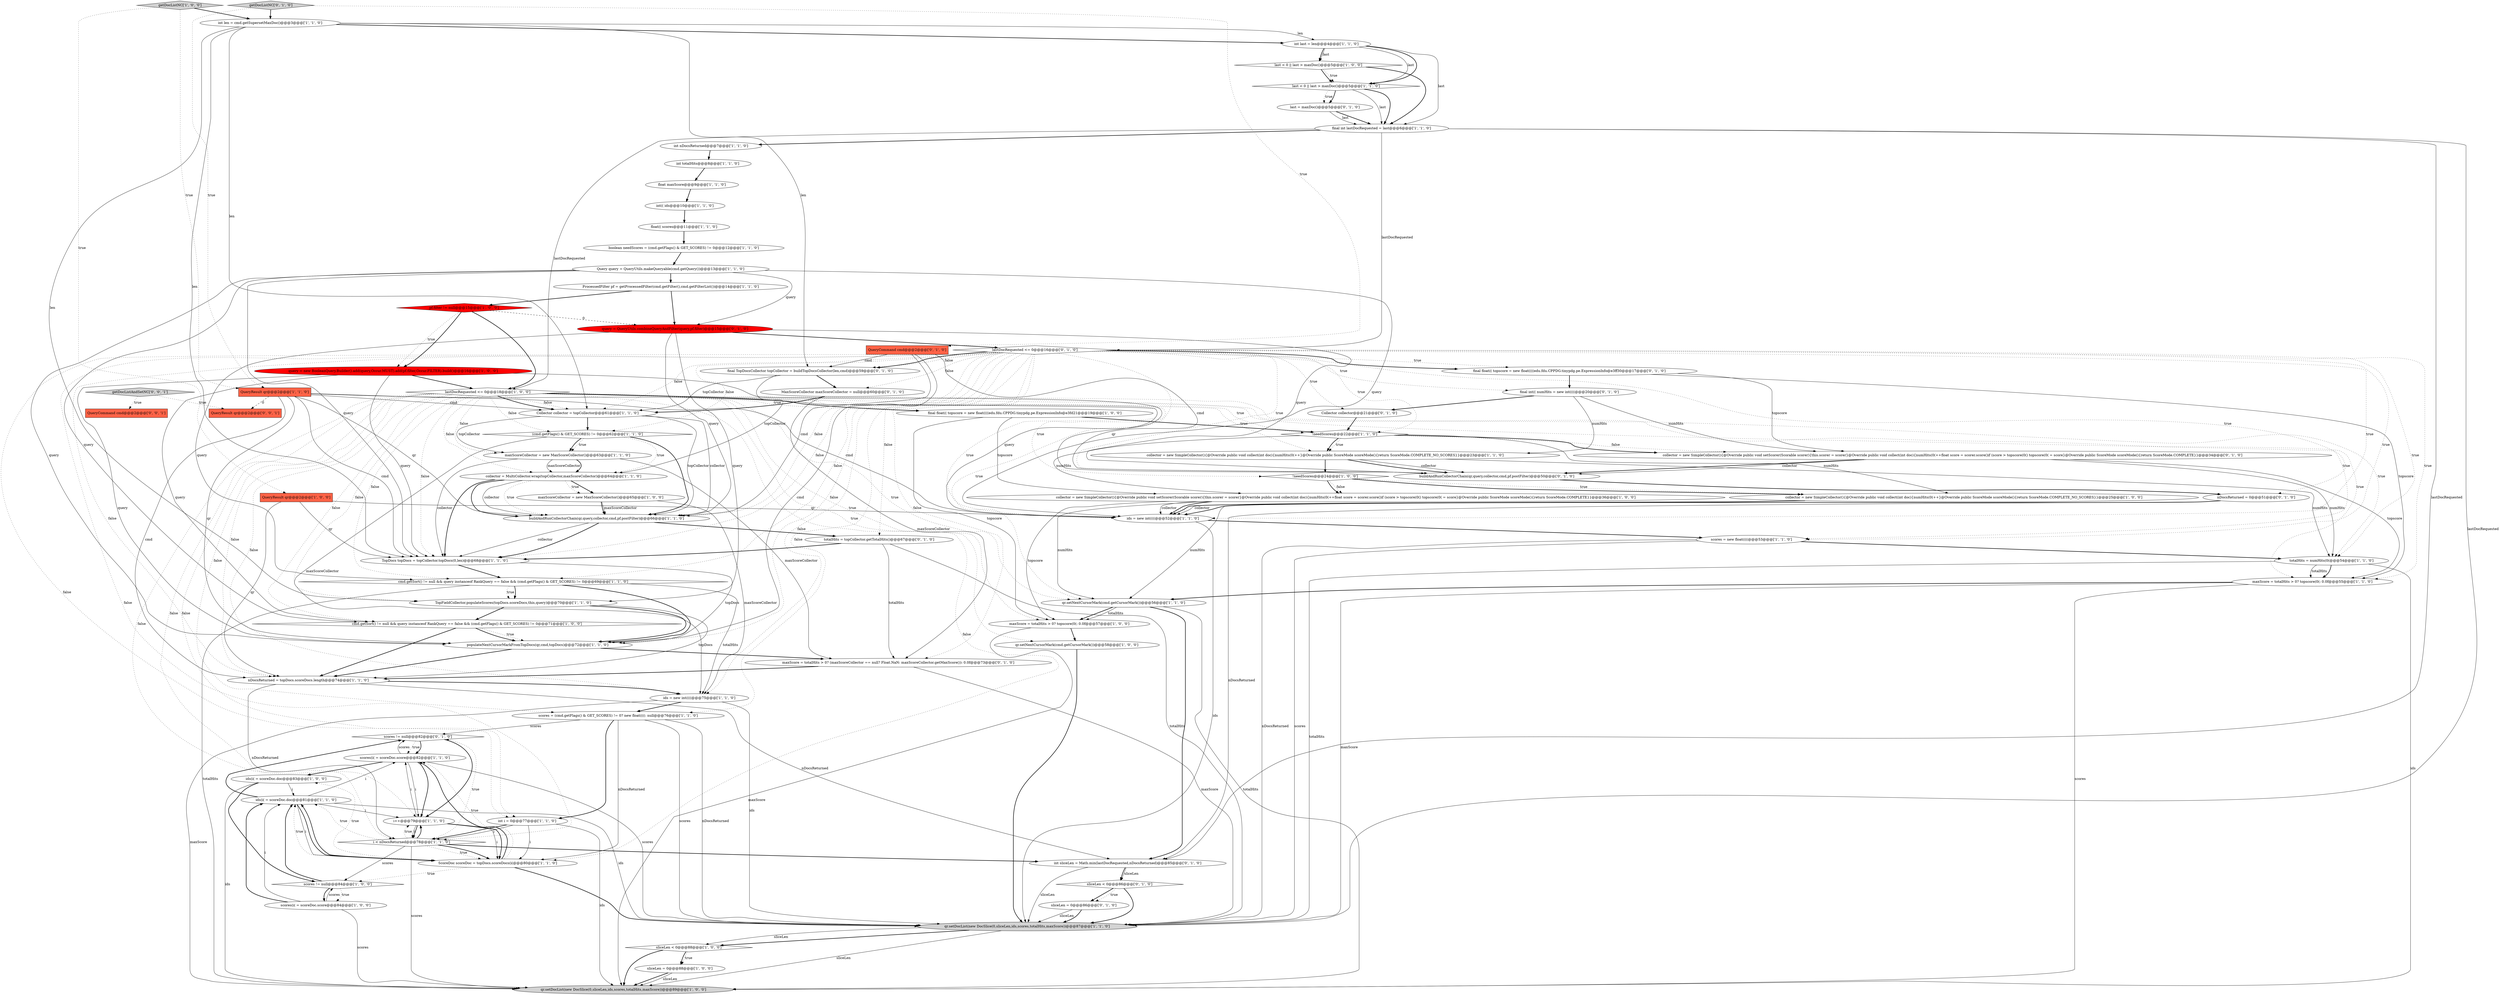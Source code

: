 digraph {
37 [style = filled, label = "pf.filter != null@@@15@@@['1', '0', '0']", fillcolor = red, shape = diamond image = "AAA1AAABBB1BBB"];
17 [style = filled, label = "scores = new float((((@@@53@@@['1', '1', '0']", fillcolor = white, shape = ellipse image = "AAA0AAABBB1BBB"];
12 [style = filled, label = "int nDocsReturned@@@7@@@['1', '1', '0']", fillcolor = white, shape = ellipse image = "AAA0AAABBB1BBB"];
31 [style = filled, label = "scores(i( = scoreDoc.score@@@84@@@['1', '0', '0']", fillcolor = white, shape = ellipse image = "AAA0AAABBB1BBB"];
30 [style = filled, label = "last < 0 || last > maxDoc()@@@5@@@['1', '1', '0']", fillcolor = white, shape = diamond image = "AAA0AAABBB1BBB"];
10 [style = filled, label = "maxScore = totalHits > 0? topscore(0(: 0.0f@@@55@@@['1', '1', '0']", fillcolor = white, shape = ellipse image = "AAA0AAABBB1BBB"];
14 [style = filled, label = "cmd.getSort() != null && query instanceof RankQuery == false && (cmd.getFlags() & GET_SCORES) != 0@@@71@@@['1', '0', '0']", fillcolor = white, shape = diamond image = "AAA0AAABBB1BBB"];
42 [style = filled, label = "cmd.getSort() != null && query instanceof RankQuery == false && (cmd.getFlags() & GET_SCORES) != 0@@@69@@@['1', '1', '0']", fillcolor = white, shape = diamond image = "AAA0AAABBB1BBB"];
7 [style = filled, label = "ids(i( = scoreDoc.doc@@@81@@@['1', '1', '0']", fillcolor = white, shape = ellipse image = "AAA0AAABBB1BBB"];
58 [style = filled, label = "int len = cmd.getSupersetMaxDoc()@@@3@@@['1', '1', '0']", fillcolor = white, shape = ellipse image = "AAA0AAABBB1BBB"];
39 [style = filled, label = "getDocListNC['1', '0', '0']", fillcolor = lightgray, shape = diamond image = "AAA0AAABBB1BBB"];
74 [style = filled, label = "lastDocRequested <= 0@@@16@@@['0', '1', '0']", fillcolor = white, shape = diamond image = "AAA0AAABBB2BBB"];
78 [style = filled, label = "QueryCommand cmd@@@2@@@['0', '0', '1']", fillcolor = tomato, shape = box image = "AAA0AAABBB3BBB"];
50 [style = filled, label = "lastDocRequested <= 0@@@18@@@['1', '0', '0']", fillcolor = white, shape = diamond image = "AAA0AAABBB1BBB"];
54 [style = filled, label = "int last = len@@@4@@@['1', '1', '0']", fillcolor = white, shape = ellipse image = "AAA0AAABBB1BBB"];
18 [style = filled, label = "ids = new int((((@@@75@@@['1', '1', '0']", fillcolor = white, shape = ellipse image = "AAA0AAABBB1BBB"];
8 [style = filled, label = "ids = new int((((@@@52@@@['1', '1', '0']", fillcolor = white, shape = ellipse image = "AAA0AAABBB1BBB"];
59 [style = filled, label = "maxScore = totalHits > 0? (maxScoreCollector == null? Float.NaN: maxScoreCollector.getMaxScore()): 0.0f@@@73@@@['0', '1', '0']", fillcolor = white, shape = ellipse image = "AAA0AAABBB2BBB"];
22 [style = filled, label = "collector = new SimpleCollector(){@Override public void setScorer(Scorable scorer){this.scorer = scorer}@Override public void collect(int doc){numHits(0(++float score = scorer.score()if (score > topscore(0() topscore(0( = score}@Override public ScoreMode scoreMode(){return ScoreMode.COMPLETE}}@@@36@@@['1', '0', '0']", fillcolor = white, shape = ellipse image = "AAA0AAABBB1BBB"];
35 [style = filled, label = "float maxScore@@@9@@@['1', '1', '0']", fillcolor = white, shape = ellipse image = "AAA0AAABBB1BBB"];
65 [style = filled, label = "QueryCommand cmd@@@2@@@['0', '1', '0']", fillcolor = tomato, shape = box image = "AAA0AAABBB2BBB"];
64 [style = filled, label = "scores != null@@@82@@@['0', '1', '0']", fillcolor = white, shape = diamond image = "AAA0AAABBB2BBB"];
19 [style = filled, label = "!needScores@@@22@@@['1', '1', '0']", fillcolor = white, shape = diamond image = "AAA0AAABBB1BBB"];
71 [style = filled, label = "getDocListNC['0', '1', '0']", fillcolor = lightgray, shape = diamond image = "AAA0AAABBB2BBB"];
0 [style = filled, label = "QueryResult qr@@@2@@@['1', '0', '0']", fillcolor = tomato, shape = box image = "AAA0AAABBB1BBB"];
56 [style = filled, label = "sliceLen < 0@@@88@@@['1', '0', '0']", fillcolor = white, shape = diamond image = "AAA0AAABBB1BBB"];
9 [style = filled, label = "query = new BooleanQuery.Builder().add(query,Occur.MUST).add(pf.filter,Occur.FILTER).build()@@@16@@@['1', '0', '0']", fillcolor = red, shape = ellipse image = "AAA1AAABBB1BBB"];
11 [style = filled, label = "populateNextCursorMarkFromTopDocs(qr,cmd,topDocs)@@@72@@@['1', '1', '0']", fillcolor = white, shape = ellipse image = "AAA0AAABBB1BBB"];
34 [style = filled, label = "buildAndRunCollectorChain(qr,query,collector,cmd,pf.postFilter)@@@66@@@['1', '1', '0']", fillcolor = white, shape = ellipse image = "AAA0AAABBB1BBB"];
44 [style = filled, label = "Query query = QueryUtils.makeQueryable(cmd.getQuery())@@@13@@@['1', '1', '0']", fillcolor = white, shape = ellipse image = "AAA0AAABBB1BBB"];
49 [style = filled, label = "qr.setNextCursorMark(cmd.getCursorMark())@@@58@@@['1', '0', '0']", fillcolor = white, shape = ellipse image = "AAA0AAABBB1BBB"];
67 [style = filled, label = "MaxScoreCollector maxScoreCollector = null@@@60@@@['0', '1', '0']", fillcolor = white, shape = ellipse image = "AAA0AAABBB2BBB"];
72 [style = filled, label = "final TopDocsCollector topCollector = buildTopDocsCollector(len,cmd)@@@59@@@['0', '1', '0']", fillcolor = white, shape = ellipse image = "AAA0AAABBB2BBB"];
13 [style = filled, label = "scores = (cmd.getFlags() & GET_SCORES) != 0? new float((((: null@@@76@@@['1', '1', '0']", fillcolor = white, shape = ellipse image = "AAA0AAABBB1BBB"];
20 [style = filled, label = "nDocsReturned = topDocs.scoreDocs.length@@@74@@@['1', '1', '0']", fillcolor = white, shape = ellipse image = "AAA0AAABBB1BBB"];
43 [style = filled, label = "collector = MultiCollector.wrap(topCollector,maxScoreCollector)@@@64@@@['1', '1', '0']", fillcolor = white, shape = ellipse image = "AAA0AAABBB1BBB"];
53 [style = filled, label = "maxScoreCollector = new MaxScoreCollector()@@@65@@@['1', '0', '0']", fillcolor = white, shape = ellipse image = "AAA0AAABBB1BBB"];
55 [style = filled, label = "qr.setDocList(new DocSlice(0,sliceLen,ids,scores,totalHits,maxScore))@@@89@@@['1', '0', '0']", fillcolor = lightgray, shape = ellipse image = "AAA0AAABBB1BBB"];
24 [style = filled, label = "scores(i( = scoreDoc.score@@@82@@@['1', '1', '0']", fillcolor = white, shape = ellipse image = "AAA0AAABBB1BBB"];
57 [style = filled, label = "Collector collector = topCollector@@@61@@@['1', '1', '0']", fillcolor = white, shape = ellipse image = "AAA0AAABBB1BBB"];
60 [style = filled, label = "Collector collector@@@21@@@['0', '1', '0']", fillcolor = white, shape = ellipse image = "AAA0AAABBB2BBB"];
32 [style = filled, label = "qr.setNextCursorMark(cmd.getCursorMark())@@@56@@@['1', '1', '0']", fillcolor = white, shape = ellipse image = "AAA0AAABBB1BBB"];
29 [style = filled, label = "(cmd.getFlags() & GET_SCORES) != 0@@@62@@@['1', '1', '0']", fillcolor = white, shape = diamond image = "AAA0AAABBB1BBB"];
36 [style = filled, label = "ScoreDoc scoreDoc = topDocs.scoreDocs(i(@@@80@@@['1', '1', '0']", fillcolor = white, shape = ellipse image = "AAA0AAABBB1BBB"];
15 [style = filled, label = "collector = new SimpleCollector(){@Override public void collect(int doc){numHits(0(++}@Override public ScoreMode scoreMode(){return ScoreMode.COMPLETE_NO_SCORES}}@@@25@@@['1', '0', '0']", fillcolor = white, shape = ellipse image = "AAA0AAABBB1BBB"];
27 [style = filled, label = "sliceLen = 0@@@88@@@['1', '0', '0']", fillcolor = white, shape = ellipse image = "AAA0AAABBB1BBB"];
69 [style = filled, label = "final int(( numHits = new int((((@@@20@@@['0', '1', '0']", fillcolor = white, shape = ellipse image = "AAA0AAABBB2BBB"];
46 [style = filled, label = "int totalHits@@@8@@@['1', '1', '0']", fillcolor = white, shape = ellipse image = "AAA0AAABBB1BBB"];
41 [style = filled, label = "maxScoreCollector = new MaxScoreCollector()@@@63@@@['1', '1', '0']", fillcolor = white, shape = ellipse image = "AAA0AAABBB1BBB"];
6 [style = filled, label = "ProcessedFilter pf = getProcessedFilter(cmd.getFilter(),cmd.getFilterList())@@@14@@@['1', '1', '0']", fillcolor = white, shape = ellipse image = "AAA0AAABBB1BBB"];
40 [style = filled, label = "final int lastDocRequested = last@@@6@@@['1', '1', '0']", fillcolor = white, shape = ellipse image = "AAA0AAABBB1BBB"];
26 [style = filled, label = "int(( ids@@@10@@@['1', '1', '0']", fillcolor = white, shape = ellipse image = "AAA0AAABBB1BBB"];
45 [style = filled, label = "scores != null@@@84@@@['1', '0', '0']", fillcolor = white, shape = diamond image = "AAA0AAABBB1BBB"];
5 [style = filled, label = "i++@@@79@@@['1', '1', '0']", fillcolor = white, shape = ellipse image = "AAA0AAABBB1BBB"];
2 [style = filled, label = "!needScores@@@24@@@['1', '0', '0']", fillcolor = white, shape = diamond image = "AAA0AAABBB1BBB"];
73 [style = filled, label = "nDocsReturned = 0@@@51@@@['0', '1', '0']", fillcolor = white, shape = ellipse image = "AAA0AAABBB2BBB"];
25 [style = filled, label = "TopFieldCollector.populateScores(topDocs.scoreDocs,this,query)@@@70@@@['1', '1', '0']", fillcolor = white, shape = ellipse image = "AAA0AAABBB1BBB"];
33 [style = filled, label = "TopDocs topDocs = topCollector.topDocs(0,len)@@@68@@@['1', '1', '0']", fillcolor = white, shape = ellipse image = "AAA0AAABBB1BBB"];
68 [style = filled, label = "final float(( topscore = new float((((edu.fdu.CPPDG.tinypdg.pe.ExpressionInfo@e3ff30@@@17@@@['0', '1', '0']", fillcolor = white, shape = ellipse image = "AAA0AAABBB2BBB"];
66 [style = filled, label = "collector = new SimpleCollector(){@Override public void setScorer(Scorable scorer){this.scorer = scorer}@Override public void collect(int doc){numHits(0(++float score = scorer.score()if (score > topscore(0() topscore(0( = score}@Override public ScoreMode scoreMode(){return ScoreMode.COMPLETE}}@@@34@@@['0', '1', '0']", fillcolor = white, shape = ellipse image = "AAA0AAABBB2BBB"];
23 [style = filled, label = "boolean needScores = (cmd.getFlags() & GET_SCORES) != 0@@@12@@@['1', '1', '0']", fillcolor = white, shape = ellipse image = "AAA0AAABBB1BBB"];
3 [style = filled, label = "maxScore = totalHits > 0? topscore(0(: 0.0f@@@57@@@['1', '0', '0']", fillcolor = white, shape = ellipse image = "AAA0AAABBB1BBB"];
47 [style = filled, label = "final float(( topscore = new float((((edu.fdu.CPPDG.tinypdg.pe.ExpressionInfo@e3fd21@@@19@@@['1', '0', '0']", fillcolor = white, shape = ellipse image = "AAA0AAABBB1BBB"];
75 [style = filled, label = "int sliceLen = Math.min(lastDocRequested,nDocsReturned)@@@85@@@['0', '1', '0']", fillcolor = white, shape = ellipse image = "AAA0AAABBB2BBB"];
48 [style = filled, label = "int i = 0@@@77@@@['1', '1', '0']", fillcolor = white, shape = ellipse image = "AAA0AAABBB1BBB"];
62 [style = filled, label = "last = maxDoc()@@@5@@@['0', '1', '0']", fillcolor = white, shape = ellipse image = "AAA0AAABBB2BBB"];
70 [style = filled, label = "sliceLen < 0@@@86@@@['0', '1', '0']", fillcolor = white, shape = diamond image = "AAA0AAABBB2BBB"];
63 [style = filled, label = "buildAndRunCollectorChain(qr,query,collector,cmd,pf.postFilter)@@@50@@@['0', '1', '0']", fillcolor = white, shape = ellipse image = "AAA0AAABBB2BBB"];
77 [style = filled, label = "sliceLen = 0@@@86@@@['0', '1', '0']", fillcolor = white, shape = ellipse image = "AAA0AAABBB2BBB"];
79 [style = filled, label = "getDocListAndSetNC['0', '0', '1']", fillcolor = lightgray, shape = diamond image = "AAA0AAABBB3BBB"];
4 [style = filled, label = "qr.setDocList(new DocSlice(0,sliceLen,ids,scores,totalHits,maxScore))@@@87@@@['1', '1', '0']", fillcolor = lightgray, shape = ellipse image = "AAA0AAABBB1BBB"];
76 [style = filled, label = "query = QueryUtils.combineQueryAndFilter(query,pf.filter)@@@15@@@['0', '1', '0']", fillcolor = red, shape = ellipse image = "AAA1AAABBB2BBB"];
1 [style = filled, label = "last < 0 || last > maxDoc()@@@5@@@['1', '0', '0']", fillcolor = white, shape = diamond image = "AAA0AAABBB1BBB"];
61 [style = filled, label = "totalHits = topCollector.getTotalHits()@@@67@@@['0', '1', '0']", fillcolor = white, shape = ellipse image = "AAA0AAABBB2BBB"];
52 [style = filled, label = "i < nDocsReturned@@@78@@@['1', '1', '0']", fillcolor = white, shape = diamond image = "AAA0AAABBB1BBB"];
28 [style = filled, label = "ids(i( = scoreDoc.doc@@@83@@@['1', '0', '0']", fillcolor = white, shape = ellipse image = "AAA0AAABBB1BBB"];
16 [style = filled, label = "QueryResult qr@@@2@@@['1', '1', '0']", fillcolor = tomato, shape = box image = "AAA0AAABBB1BBB"];
80 [style = filled, label = "QueryResult qr@@@2@@@['0', '0', '1']", fillcolor = tomato, shape = box image = "AAA0AAABBB3BBB"];
38 [style = filled, label = "float(( scores@@@11@@@['1', '1', '0']", fillcolor = white, shape = ellipse image = "AAA0AAABBB1BBB"];
21 [style = filled, label = "collector = new SimpleCollector(){@Override public void collect(int doc){numHits(0(++}@Override public ScoreMode scoreMode(){return ScoreMode.COMPLETE_NO_SCORES}}@@@23@@@['1', '1', '0']", fillcolor = white, shape = ellipse image = "AAA0AAABBB1BBB"];
51 [style = filled, label = "totalHits = numHits(0(@@@54@@@['1', '1', '0']", fillcolor = white, shape = ellipse image = "AAA0AAABBB1BBB"];
9->50 [style = bold, label=""];
29->43 [style = dotted, label="true"];
50->14 [style = dotted, label="false"];
34->61 [style = bold, label=""];
40->50 [style = solid, label="lastDocRequested"];
69->60 [style = bold, label=""];
68->69 [style = bold, label=""];
56->27 [style = dotted, label="true"];
77->4 [style = solid, label="sliceLen"];
74->72 [style = bold, label=""];
76->42 [style = solid, label="query"];
50->3 [style = dotted, label="true"];
50->13 [style = dotted, label="false"];
58->54 [style = solid, label="len"];
31->55 [style = solid, label="scores"];
4->56 [style = solid, label="sliceLen"];
65->63 [style = solid, label="cmd"];
56->27 [style = bold, label=""];
52->36 [style = dotted, label="true"];
37->76 [style = dashed, label="0"];
57->34 [style = solid, label="collector"];
57->29 [style = bold, label=""];
50->43 [style = dotted, label="false"];
2->15 [style = dotted, label="true"];
50->41 [style = dotted, label="false"];
10->32 [style = bold, label=""];
16->20 [style = solid, label="cmd"];
25->14 [style = bold, label=""];
29->34 [style = bold, label=""];
7->36 [style = solid, label="i"];
1->30 [style = bold, label=""];
51->10 [style = bold, label=""];
45->31 [style = bold, label=""];
52->64 [style = dotted, label="true"];
25->20 [style = solid, label="topDocs"];
65->72 [style = solid, label="cmd"];
45->7 [style = bold, label=""];
57->34 [style = solid, label="topCollector"];
37->9 [style = bold, label=""];
48->55 [style = solid, label="ids"];
21->2 [style = bold, label=""];
22->8 [style = bold, label=""];
5->52 [style = solid, label="i"];
42->18 [style = solid, label="totalHits"];
48->52 [style = bold, label=""];
50->2 [style = dotted, label="true"];
63->73 [style = bold, label=""];
71->58 [style = bold, label=""];
58->25 [style = solid, label="len"];
36->24 [style = bold, label=""];
44->14 [style = solid, label="query"];
53->34 [style = bold, label=""];
52->55 [style = solid, label="scores"];
33->42 [style = bold, label=""];
47->22 [style = solid, label="topscore"];
43->53 [style = bold, label=""];
40->4 [style = solid, label="lastDocRequested"];
2->15 [style = bold, label=""];
64->5 [style = bold, label=""];
54->1 [style = solid, label="last"];
74->60 [style = dotted, label="true"];
24->4 [style = solid, label="scores"];
67->57 [style = bold, label=""];
30->40 [style = bold, label=""];
50->52 [style = dotted, label="false"];
75->70 [style = solid, label="sliceLen"];
49->4 [style = bold, label=""];
14->11 [style = dotted, label="true"];
22->32 [style = solid, label="numHits"];
15->32 [style = solid, label="numHits"];
5->36 [style = solid, label="i"];
62->40 [style = bold, label=""];
39->58 [style = bold, label=""];
32->3 [style = bold, label=""];
5->36 [style = bold, label=""];
14->11 [style = bold, label=""];
36->24 [style = dotted, label="true"];
74->42 [style = dotted, label="false"];
14->20 [style = bold, label=""];
28->45 [style = bold, label=""];
23->44 [style = bold, label=""];
64->24 [style = dotted, label="true"];
48->36 [style = solid, label="i"];
66->63 [style = bold, label=""];
10->4 [style = solid, label="maxScore"];
16->57 [style = solid, label="cmd"];
24->28 [style = bold, label=""];
74->72 [style = dotted, label="false"];
72->57 [style = solid, label="topCollector"];
52->45 [style = solid, label="scores"];
69->21 [style = solid, label="numHits"];
22->8 [style = solid, label="collector"];
13->36 [style = solid, label="nDocsReturned"];
8->4 [style = solid, label="ids"];
69->66 [style = solid, label="numHits"];
18->55 [style = solid, label="maxScore"];
41->59 [style = solid, label="maxScoreCollector"];
74->33 [style = dotted, label="false"];
53->18 [style = solid, label="maxScoreCollector"];
44->76 [style = solid, label="query"];
34->33 [style = bold, label=""];
31->7 [style = solid, label="i"];
20->75 [style = solid, label="nDocsReturned"];
36->4 [style = bold, label=""];
50->51 [style = dotted, label="true"];
7->24 [style = solid, label="i"];
19->15 [style = solid, label="numHits"];
74->61 [style = dotted, label="false"];
19->21 [style = dotted, label="true"];
50->8 [style = dotted, label="true"];
16->63 [style = solid, label="qr"];
37->9 [style = dotted, label="true"];
74->29 [style = dotted, label="false"];
29->41 [style = dotted, label="true"];
40->75 [style = solid, label="lastDocRequested"];
51->4 [style = solid, label="totalHits"];
58->54 [style = bold, label=""];
1->30 [style = dotted, label="true"];
50->36 [style = dotted, label="false"];
9->11 [style = solid, label="query"];
41->43 [style = solid, label="maxScoreCollector"];
61->59 [style = solid, label="totalHits"];
17->51 [style = bold, label=""];
61->4 [style = solid, label="totalHits"];
24->5 [style = bold, label=""];
74->32 [style = dotted, label="true"];
8->17 [style = bold, label=""];
20->18 [style = bold, label=""];
74->52 [style = dotted, label="false"];
66->51 [style = solid, label="numHits"];
4->56 [style = bold, label=""];
36->7 [style = dotted, label="true"];
36->45 [style = dotted, label="true"];
52->5 [style = bold, label=""];
51->10 [style = solid, label="totalHits"];
44->11 [style = solid, label="query"];
65->34 [style = solid, label="cmd"];
74->51 [style = dotted, label="true"];
13->64 [style = solid, label="scores"];
34->33 [style = solid, label="collector"];
74->20 [style = dotted, label="false"];
75->4 [style = solid, label="sliceLen"];
50->10 [style = dotted, label="true"];
43->33 [style = bold, label=""];
5->52 [style = bold, label=""];
5->24 [style = solid, label="i"];
20->52 [style = solid, label="nDocsReturned"];
32->3 [style = solid, label="totalHits"];
24->64 [style = solid, label="scores"];
60->19 [style = bold, label=""];
52->36 [style = bold, label=""];
79->80 [style = dotted, label="true"];
50->25 [style = dotted, label="false"];
39->0 [style = dotted, label="true"];
43->34 [style = bold, label=""];
41->43 [style = bold, label=""];
0->20 [style = solid, label="qr"];
74->48 [style = dotted, label="false"];
59->20 [style = bold, label=""];
74->11 [style = dotted, label="false"];
45->31 [style = dotted, label="true"];
50->49 [style = dotted, label="true"];
58->72 [style = solid, label="len"];
31->45 [style = solid, label="scores"];
58->57 [style = solid, label="len"];
11->59 [style = bold, label=""];
40->74 [style = solid, label="lastDocRequested"];
74->17 [style = dotted, label="true"];
54->40 [style = solid, label="last"];
28->55 [style = solid, label="ids"];
50->48 [style = dotted, label="false"];
16->80 [style = dashed, label="0"];
42->25 [style = bold, label=""];
7->64 [style = bold, label=""];
50->42 [style = dotted, label="false"];
50->5 [style = dotted, label="false"];
68->66 [style = solid, label="topscore"];
19->66 [style = dotted, label="false"];
32->75 [style = bold, label=""];
74->59 [style = dotted, label="false"];
79->78 [style = dotted, label="true"];
0->8 [style = solid, label="qr"];
13->48 [style = bold, label=""];
4->55 [style = solid, label="sliceLen"];
72->43 [style = solid, label="topCollector"];
50->21 [style = dotted, label="true"];
74->10 [style = dotted, label="true"];
36->28 [style = dotted, label="true"];
28->7 [style = solid, label="i"];
74->57 [style = dotted, label="false"];
71->65 [style = dotted, label="true"];
31->7 [style = bold, label=""];
52->7 [style = dotted, label="true"];
74->67 [style = dotted, label="false"];
3->55 [style = solid, label="maxScore"];
73->8 [style = bold, label=""];
7->5 [style = solid, label="i"];
66->10 [style = solid, label="topscore"];
6->37 [style = bold, label=""];
76->74 [style = bold, label=""];
59->4 [style = solid, label="maxScore"];
40->12 [style = bold, label=""];
7->4 [style = solid, label="ids"];
77->4 [style = bold, label=""];
76->34 [style = solid, label="query"];
19->22 [style = solid, label="numHits"];
76->25 [style = solid, label="query"];
17->4 [style = solid, label="scores"];
43->34 [style = solid, label="collector"];
12->46 [style = bold, label=""];
27->55 [style = bold, label=""];
19->66 [style = bold, label=""];
42->11 [style = bold, label=""];
43->53 [style = dotted, label="true"];
74->8 [style = dotted, label="true"];
50->57 [style = bold, label=""];
46->35 [style = bold, label=""];
74->68 [style = bold, label=""];
76->63 [style = solid, label="query"];
56->55 [style = bold, label=""];
70->4 [style = bold, label=""];
74->63 [style = dotted, label="true"];
10->55 [style = solid, label="scores"];
29->18 [style = solid, label="maxScoreCollector"];
47->3 [style = solid, label="topscore"];
9->8 [style = solid, label="query"];
41->33 [style = solid, label="collector"];
21->63 [style = solid, label="collector"];
50->18 [style = dotted, label="false"];
74->19 [style = dotted, label="true"];
35->26 [style = bold, label=""];
15->8 [style = bold, label=""];
7->36 [style = bold, label=""];
50->33 [style = dotted, label="false"];
19->21 [style = bold, label=""];
6->76 [style = bold, label=""];
75->70 [style = bold, label=""];
11->20 [style = bold, label=""];
66->63 [style = solid, label="collector"];
50->19 [style = dotted, label="true"];
71->16 [style = dotted, label="true"];
44->6 [style = bold, label=""];
27->55 [style = solid, label="sliceLen"];
15->8 [style = solid, label="collector"];
17->4 [style = solid, label="nDocsReturned"];
16->34 [style = solid, label="qr"];
1->40 [style = bold, label=""];
50->29 [style = dotted, label="false"];
29->41 [style = bold, label=""];
74->34 [style = dotted, label="false"];
74->73 [style = dotted, label="true"];
62->40 [style = solid, label="last"];
74->13 [style = dotted, label="false"];
52->75 [style = bold, label=""];
74->68 [style = dotted, label="true"];
70->77 [style = bold, label=""];
24->5 [style = solid, label="i"];
54->30 [style = solid, label="last"];
21->51 [style = solid, label="numHits"];
38->23 [style = bold, label=""];
54->30 [style = bold, label=""];
44->8 [style = solid, label="query"];
39->16 [style = dotted, label="true"];
64->24 [style = bold, label=""];
52->5 [style = dotted, label="true"];
51->55 [style = solid, label="ids"];
53->34 [style = solid, label="maxScoreCollector"];
50->47 [style = dotted, label="true"];
58->33 [style = solid, label="len"];
30->40 [style = solid, label="last"];
50->57 [style = dotted, label="false"];
43->34 [style = dotted, label="true"];
16->8 [style = solid, label="cmd"];
50->17 [style = dotted, label="true"];
48->52 [style = solid, label="i"];
30->62 [style = dotted, label="true"];
9->33 [style = solid, label="query"];
26->38 [style = bold, label=""];
0->33 [style = solid, label="qr"];
16->33 [style = solid, label="cmd"];
18->4 [style = solid, label="ids"];
13->4 [style = solid, label="scores"];
50->20 [style = dotted, label="false"];
44->33 [style = solid, label="query"];
21->63 [style = bold, label=""];
36->7 [style = bold, label=""];
25->11 [style = bold, label=""];
57->41 [style = solid, label="topCollector"];
50->47 [style = bold, label=""];
2->22 [style = dotted, label="false"];
50->32 [style = dotted, label="true"];
47->19 [style = bold, label=""];
74->18 [style = dotted, label="false"];
9->14 [style = solid, label="query"];
13->4 [style = solid, label="nDocsReturned"];
32->55 [style = solid, label="totalHits"];
73->75 [style = solid, label="nDocsReturned"];
33->11 [style = solid, label="topDocs"];
16->11 [style = solid, label="qr"];
18->13 [style = bold, label=""];
72->67 [style = bold, label=""];
42->25 [style = dotted, label="true"];
3->49 [style = bold, label=""];
2->22 [style = bold, label=""];
65->11 [style = solid, label="cmd"];
68->10 [style = solid, label="topscore"];
74->69 [style = dotted, label="true"];
61->33 [style = bold, label=""];
22->3 [style = solid, label="topscore"];
30->62 [style = bold, label=""];
67->59 [style = solid, label="maxScoreCollector"];
37->50 [style = bold, label=""];
42->55 [style = solid, label="totalHits"];
70->77 [style = dotted, label="true"];
54->1 [style = bold, label=""];
}
